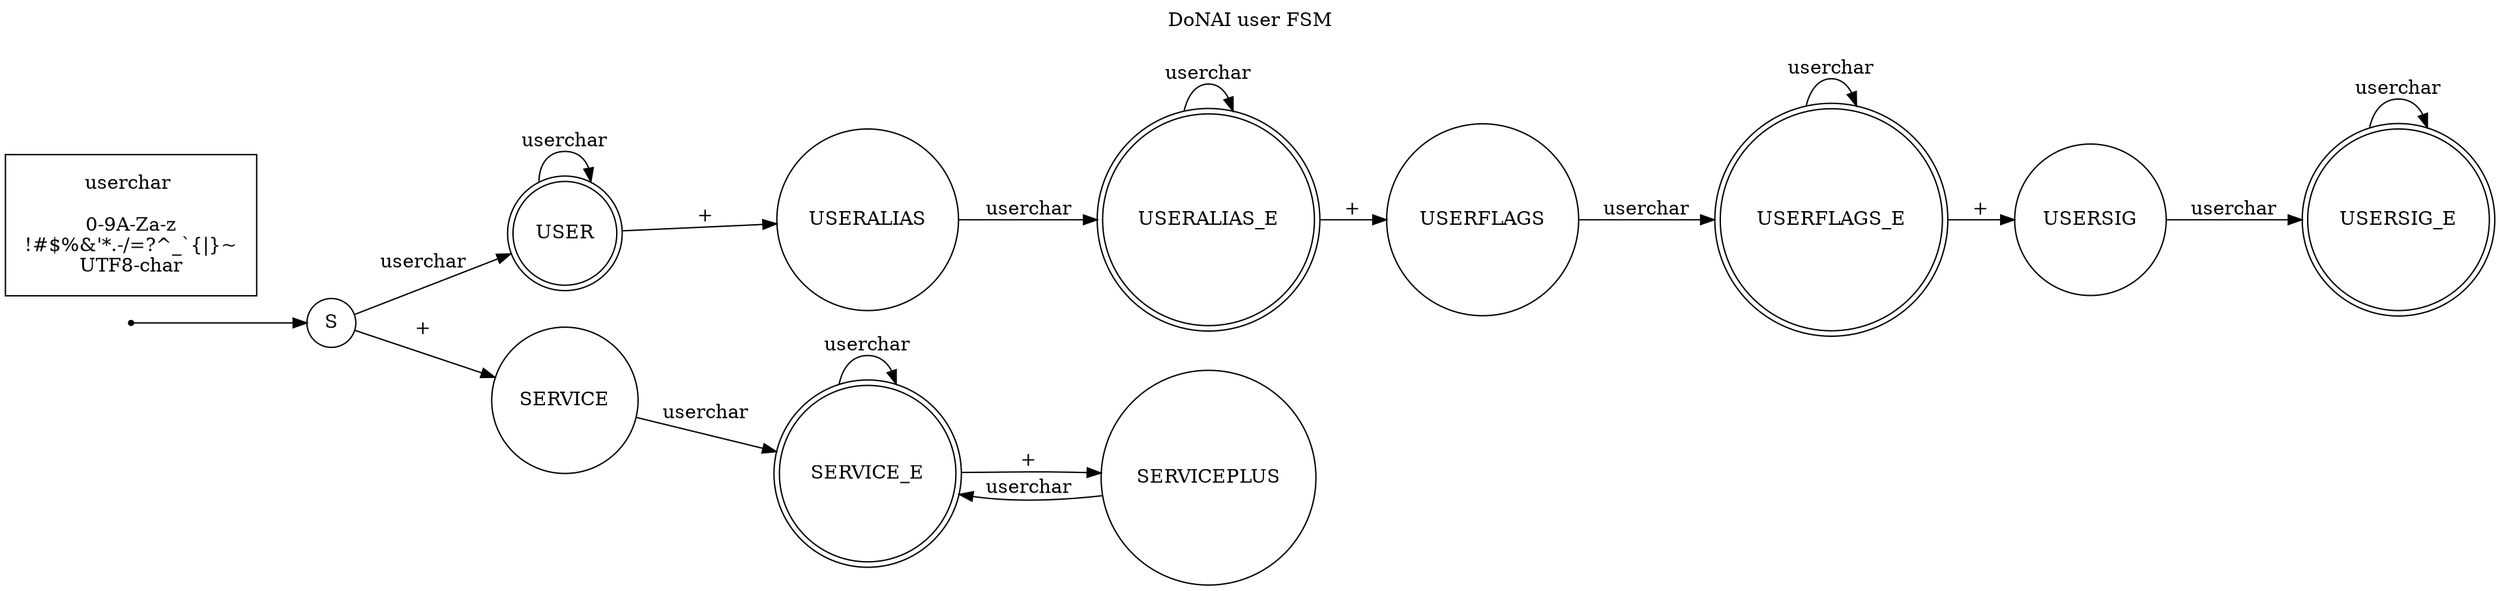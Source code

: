 digraph finite_state_machine {
	rankdir=LR
	node [shape = doublecircle];
		USER;
		USERALIAS_E;
		USERFLAGS_E;
		USERSIG_E;
		SERVICE_E;

	node [shape = point ];
		qi

	node [shape = circle];
		qi	-> S;

		S	-> USER [ label = "userchar" ];
		USER	-> USER [ label = "userchar" ];
		USER	-> USERALIAS [ label = "+" ];
		USERALIAS	-> USERALIAS_E [ label = "userchar" ];
		USERALIAS_E	-> USERALIAS_E [ label = "userchar" ];
		USERALIAS_E	-> USERFLAGS [ label = "+" ];
		USERFLAGS	-> USERFLAGS_E [ label = "userchar" ];
		USERFLAGS_E	-> USERFLAGS_E [ label = "userchar" ];
		USERFLAGS_E	-> USERSIG [ label = "+" ];
		USERSIG	-> USERSIG_E [ label = "userchar" ];
		USERSIG_E	-> USERSIG_E [ label = "userchar" ];
		S	-> SERVICE [ label = "+" ];
		SERVICE	-> SERVICE_E [ label = "userchar" ];
		SERVICE_E	-> SERVICE_E [ label = "userchar" ];
		SERVICE_E	-> SERVICEPLUS [ label = "+" ];
		SERVICEPLUS	-> SERVICE_E [ label = "userchar" ];

	node[ shape=box, margin="0.2,0.2" ];
		userchar[ label = "userchar \n\n0-9A-Za-z\n!#$%&'*.-/=?^_`{|}~\nUTF8-char" ];

	// title
	labelloc="t";
	label="DoNAI user FSM\n\n";
}
